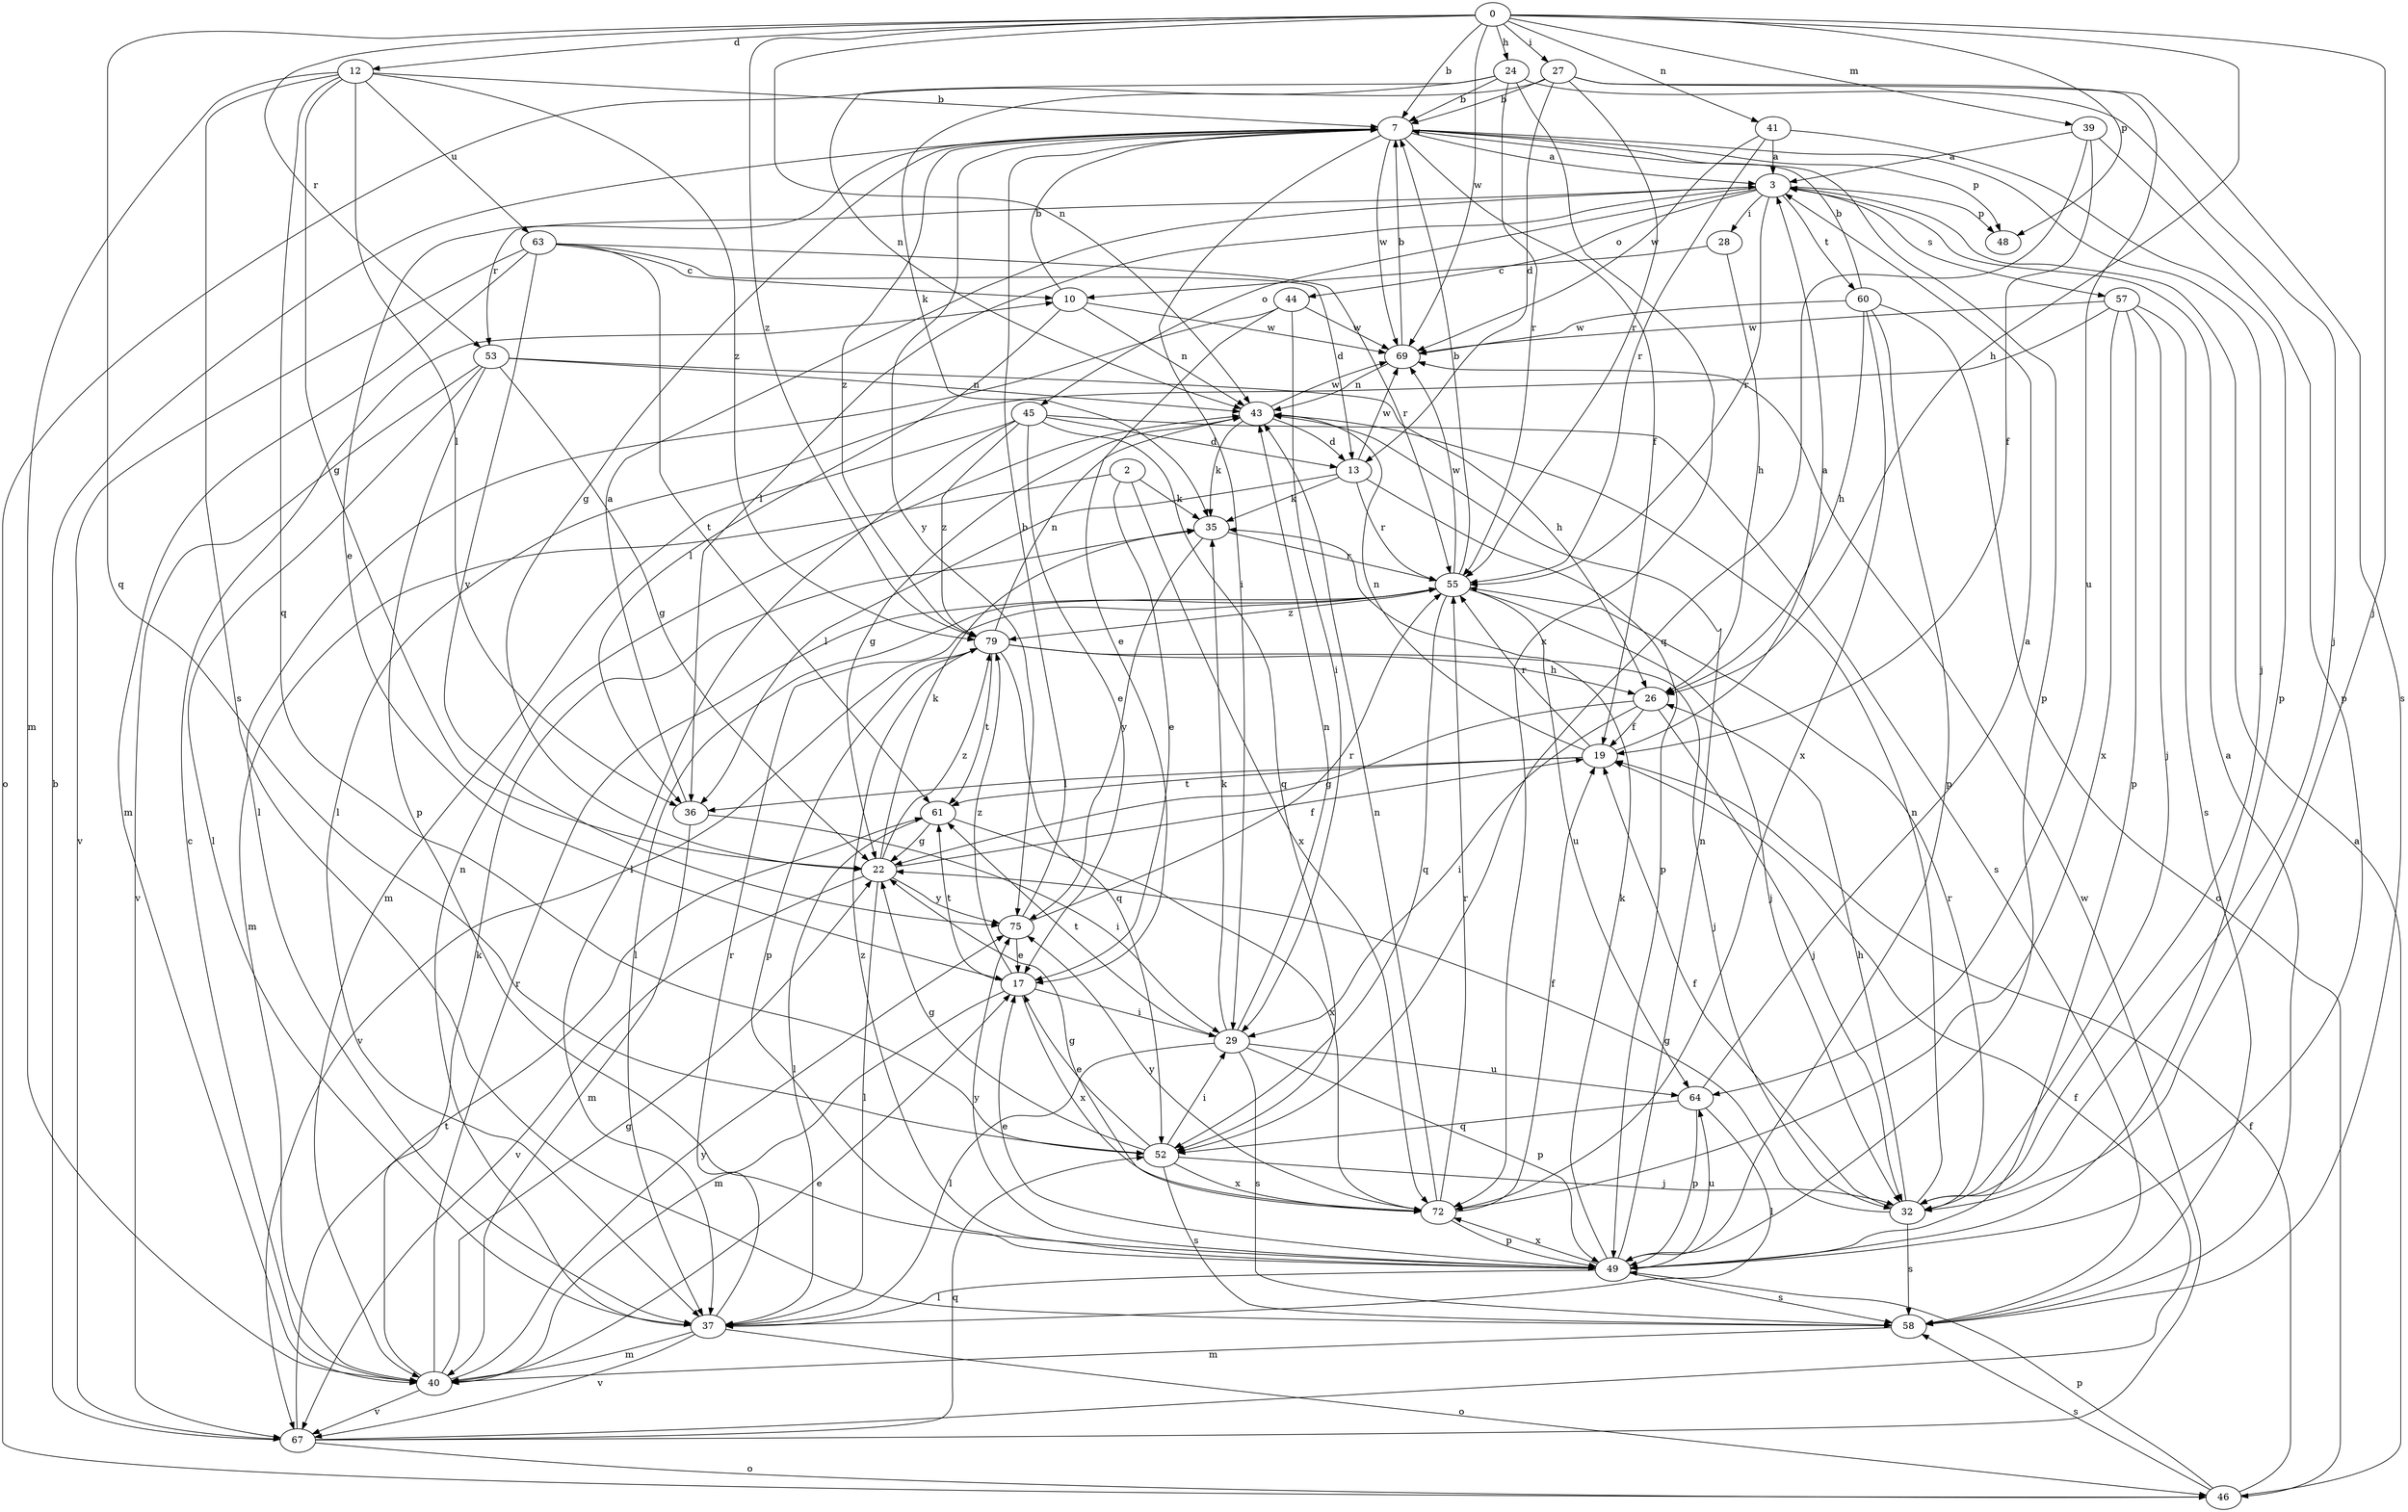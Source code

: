strict digraph  {
0;
2;
3;
7;
10;
12;
13;
17;
19;
22;
24;
26;
27;
28;
29;
32;
35;
36;
37;
39;
40;
41;
43;
44;
45;
46;
48;
49;
52;
53;
55;
57;
58;
60;
61;
63;
64;
67;
69;
72;
75;
79;
0 -> 7  [label=b];
0 -> 12  [label=d];
0 -> 24  [label=h];
0 -> 26  [label=h];
0 -> 27  [label=i];
0 -> 32  [label=j];
0 -> 39  [label=m];
0 -> 41  [label=n];
0 -> 43  [label=n];
0 -> 48  [label=p];
0 -> 52  [label=q];
0 -> 53  [label=r];
0 -> 69  [label=w];
0 -> 79  [label=z];
2 -> 17  [label=e];
2 -> 35  [label=k];
2 -> 40  [label=m];
2 -> 72  [label=x];
3 -> 28  [label=i];
3 -> 36  [label=l];
3 -> 44  [label=o];
3 -> 45  [label=o];
3 -> 48  [label=p];
3 -> 53  [label=r];
3 -> 55  [label=r];
3 -> 57  [label=s];
3 -> 60  [label=t];
7 -> 3  [label=a];
7 -> 17  [label=e];
7 -> 19  [label=f];
7 -> 22  [label=g];
7 -> 29  [label=i];
7 -> 32  [label=j];
7 -> 48  [label=p];
7 -> 49  [label=p];
7 -> 69  [label=w];
7 -> 75  [label=y];
7 -> 79  [label=z];
10 -> 7  [label=b];
10 -> 36  [label=l];
10 -> 43  [label=n];
10 -> 69  [label=w];
12 -> 7  [label=b];
12 -> 22  [label=g];
12 -> 36  [label=l];
12 -> 40  [label=m];
12 -> 52  [label=q];
12 -> 58  [label=s];
12 -> 63  [label=u];
12 -> 79  [label=z];
13 -> 35  [label=k];
13 -> 36  [label=l];
13 -> 49  [label=p];
13 -> 55  [label=r];
13 -> 69  [label=w];
17 -> 29  [label=i];
17 -> 40  [label=m];
17 -> 61  [label=t];
17 -> 72  [label=x];
17 -> 79  [label=z];
19 -> 3  [label=a];
19 -> 36  [label=l];
19 -> 43  [label=n];
19 -> 55  [label=r];
19 -> 61  [label=t];
22 -> 19  [label=f];
22 -> 35  [label=k];
22 -> 37  [label=l];
22 -> 67  [label=v];
22 -> 75  [label=y];
22 -> 79  [label=z];
24 -> 7  [label=b];
24 -> 32  [label=j];
24 -> 43  [label=n];
24 -> 46  [label=o];
24 -> 55  [label=r];
24 -> 72  [label=x];
26 -> 19  [label=f];
26 -> 22  [label=g];
26 -> 29  [label=i];
26 -> 32  [label=j];
27 -> 7  [label=b];
27 -> 13  [label=d];
27 -> 35  [label=k];
27 -> 55  [label=r];
27 -> 58  [label=s];
27 -> 64  [label=u];
28 -> 10  [label=c];
28 -> 26  [label=h];
29 -> 35  [label=k];
29 -> 37  [label=l];
29 -> 43  [label=n];
29 -> 49  [label=p];
29 -> 58  [label=s];
29 -> 61  [label=t];
29 -> 64  [label=u];
32 -> 19  [label=f];
32 -> 22  [label=g];
32 -> 26  [label=h];
32 -> 43  [label=n];
32 -> 55  [label=r];
32 -> 58  [label=s];
35 -> 55  [label=r];
35 -> 75  [label=y];
36 -> 3  [label=a];
36 -> 29  [label=i];
36 -> 40  [label=m];
37 -> 40  [label=m];
37 -> 43  [label=n];
37 -> 46  [label=o];
37 -> 55  [label=r];
37 -> 67  [label=v];
39 -> 3  [label=a];
39 -> 19  [label=f];
39 -> 49  [label=p];
39 -> 52  [label=q];
40 -> 10  [label=c];
40 -> 17  [label=e];
40 -> 22  [label=g];
40 -> 35  [label=k];
40 -> 55  [label=r];
40 -> 67  [label=v];
40 -> 75  [label=y];
41 -> 3  [label=a];
41 -> 49  [label=p];
41 -> 55  [label=r];
41 -> 69  [label=w];
43 -> 13  [label=d];
43 -> 22  [label=g];
43 -> 35  [label=k];
43 -> 69  [label=w];
44 -> 17  [label=e];
44 -> 29  [label=i];
44 -> 37  [label=l];
44 -> 69  [label=w];
45 -> 13  [label=d];
45 -> 17  [label=e];
45 -> 37  [label=l];
45 -> 40  [label=m];
45 -> 52  [label=q];
45 -> 58  [label=s];
45 -> 79  [label=z];
46 -> 3  [label=a];
46 -> 19  [label=f];
46 -> 49  [label=p];
46 -> 58  [label=s];
49 -> 17  [label=e];
49 -> 35  [label=k];
49 -> 37  [label=l];
49 -> 43  [label=n];
49 -> 58  [label=s];
49 -> 64  [label=u];
49 -> 72  [label=x];
49 -> 75  [label=y];
49 -> 79  [label=z];
52 -> 17  [label=e];
52 -> 22  [label=g];
52 -> 29  [label=i];
52 -> 32  [label=j];
52 -> 58  [label=s];
52 -> 72  [label=x];
53 -> 22  [label=g];
53 -> 26  [label=h];
53 -> 37  [label=l];
53 -> 43  [label=n];
53 -> 49  [label=p];
53 -> 67  [label=v];
55 -> 7  [label=b];
55 -> 32  [label=j];
55 -> 37  [label=l];
55 -> 52  [label=q];
55 -> 64  [label=u];
55 -> 69  [label=w];
55 -> 79  [label=z];
57 -> 32  [label=j];
57 -> 37  [label=l];
57 -> 49  [label=p];
57 -> 58  [label=s];
57 -> 69  [label=w];
57 -> 72  [label=x];
58 -> 3  [label=a];
58 -> 40  [label=m];
60 -> 7  [label=b];
60 -> 26  [label=h];
60 -> 46  [label=o];
60 -> 49  [label=p];
60 -> 69  [label=w];
60 -> 72  [label=x];
61 -> 22  [label=g];
61 -> 37  [label=l];
61 -> 72  [label=x];
63 -> 10  [label=c];
63 -> 13  [label=d];
63 -> 40  [label=m];
63 -> 55  [label=r];
63 -> 61  [label=t];
63 -> 67  [label=v];
63 -> 75  [label=y];
64 -> 3  [label=a];
64 -> 37  [label=l];
64 -> 49  [label=p];
64 -> 52  [label=q];
67 -> 7  [label=b];
67 -> 19  [label=f];
67 -> 46  [label=o];
67 -> 52  [label=q];
67 -> 61  [label=t];
67 -> 69  [label=w];
69 -> 7  [label=b];
69 -> 43  [label=n];
72 -> 19  [label=f];
72 -> 22  [label=g];
72 -> 43  [label=n];
72 -> 49  [label=p];
72 -> 55  [label=r];
72 -> 75  [label=y];
75 -> 7  [label=b];
75 -> 17  [label=e];
75 -> 55  [label=r];
79 -> 26  [label=h];
79 -> 32  [label=j];
79 -> 43  [label=n];
79 -> 49  [label=p];
79 -> 52  [label=q];
79 -> 61  [label=t];
79 -> 67  [label=v];
}
